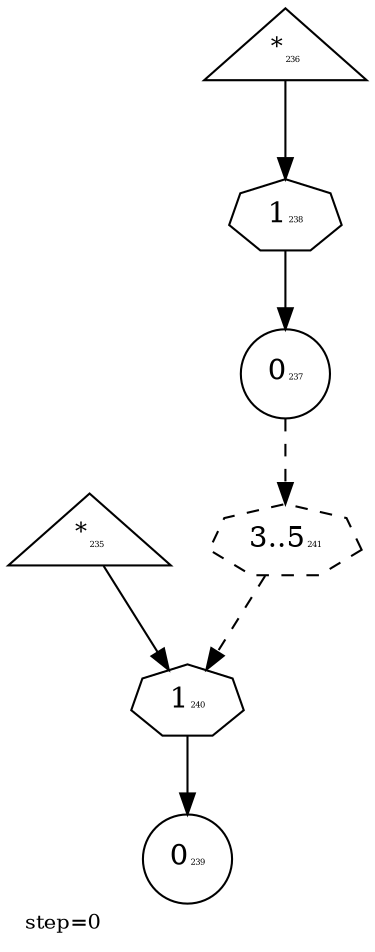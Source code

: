 digraph {
  graph  [labelloc=bottom,labeljust=left,fontsize="10",label="step=0"];
  "235" [shape=triangle,peripheries="1",label=<<SUP>*</SUP><FONT POINT-SIZE='4'>235</FONT>>,labelfontcolor=black,color=black];
  "236" [shape=triangle,peripheries="1",label=<<SUP>*</SUP><FONT POINT-SIZE='4'>236</FONT>>,labelfontcolor=black,color=black];
  "237" [shape=circle,peripheries="1",label=<0<FONT POINT-SIZE='4'>237</FONT>>,labelfontcolor=black,color=black];
  "239" [shape=circle,peripheries="1",label=<0<FONT POINT-SIZE='4'>239</FONT>>,labelfontcolor=black,color=black];
  "238" [label=<1<FONT POINT-SIZE='4'>238</FONT>>,peripheries="1",color=black,shape=septagon];
  "236" -> "238" [color=black];
  "238" -> "237" [color=black];
  "240" [label=<1<FONT POINT-SIZE='4'>240</FONT>>,peripheries="1",color=black,shape=septagon];
  "235" -> "240" [color=black];
  "240" -> "239" [color=black];
  "241" [label=<3..5<FONT POINT-SIZE='4'>241</FONT>>,peripheries="1",color=black,style=dashed,shape=septagon];
  "237" -> "241" [style=dashed,color=black];
  "241" -> "240" [style=dashed,color=black];
}